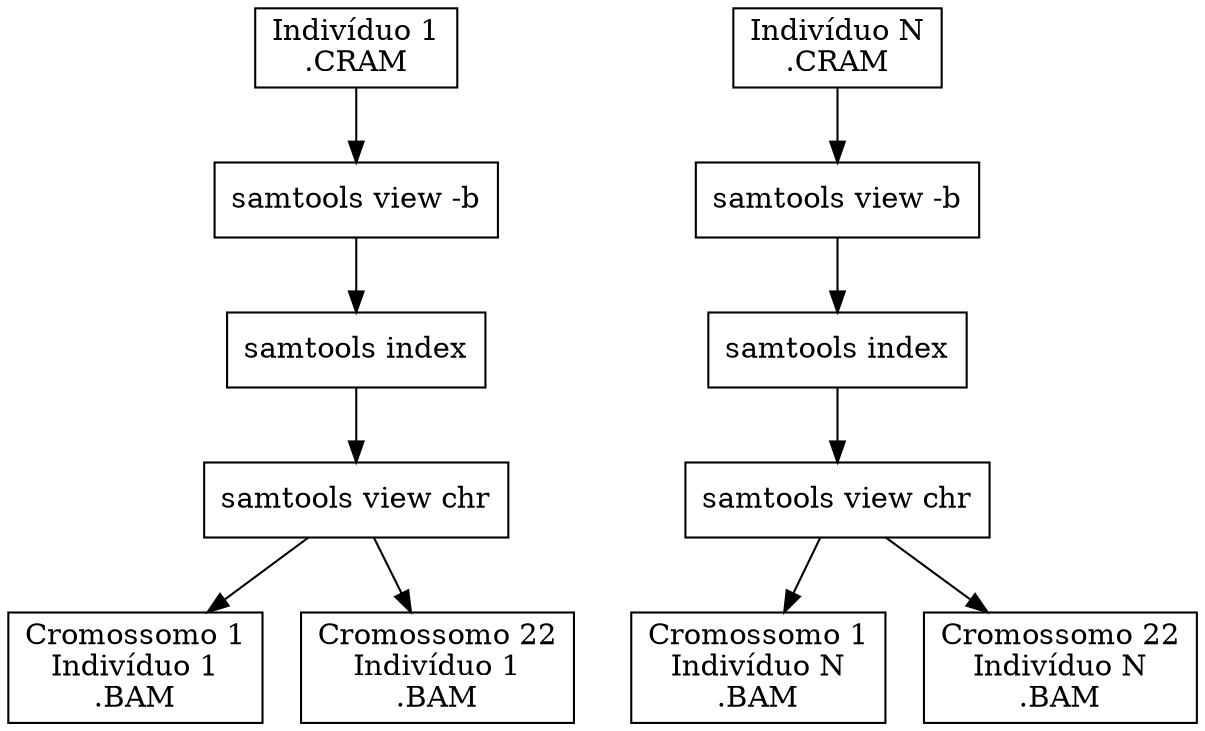 digraph G {
  node [ shape=box ]

  CRAM1 [ label="Indivíduo 1\n.CRAM" ]
  CRAMN [ label="Indivíduo N\n.CRAM" ]

  view1 [ label = "samtools view -b" ]
  viewN [ label = "samtools view -b" ]
  index1 [ label = "samtools index" ]
  indexN [ label = "samtools index" ]

  viewchr1 [ label = "samtools view chr" ]
  viewchrN [ label = "samtools view chr" ]

  CHR1_1 [ label="Cromossomo 1\nIndivíduo 1\n.BAM" ]
  CHR22_1 [ label="Cromossomo 22\nIndivíduo 1\n.BAM" ]

  CHR1_N [ label="Cromossomo 1\nIndivíduo N\n.BAM" ]
  CHR22_N [ label="Cromossomo 22\nIndivíduo N\n.BAM" ]

  CRAM1 -> view1
  CRAMN -> viewN

  view1 -> index1
  viewN -> indexN

  index1 -> viewchr1
  indexN -> viewchrN

  viewchr1 -> CHR1_1
  viewchrN -> CHR1_N

  viewchr1 -> CHR22_1
  viewchrN -> CHR22_N
}

